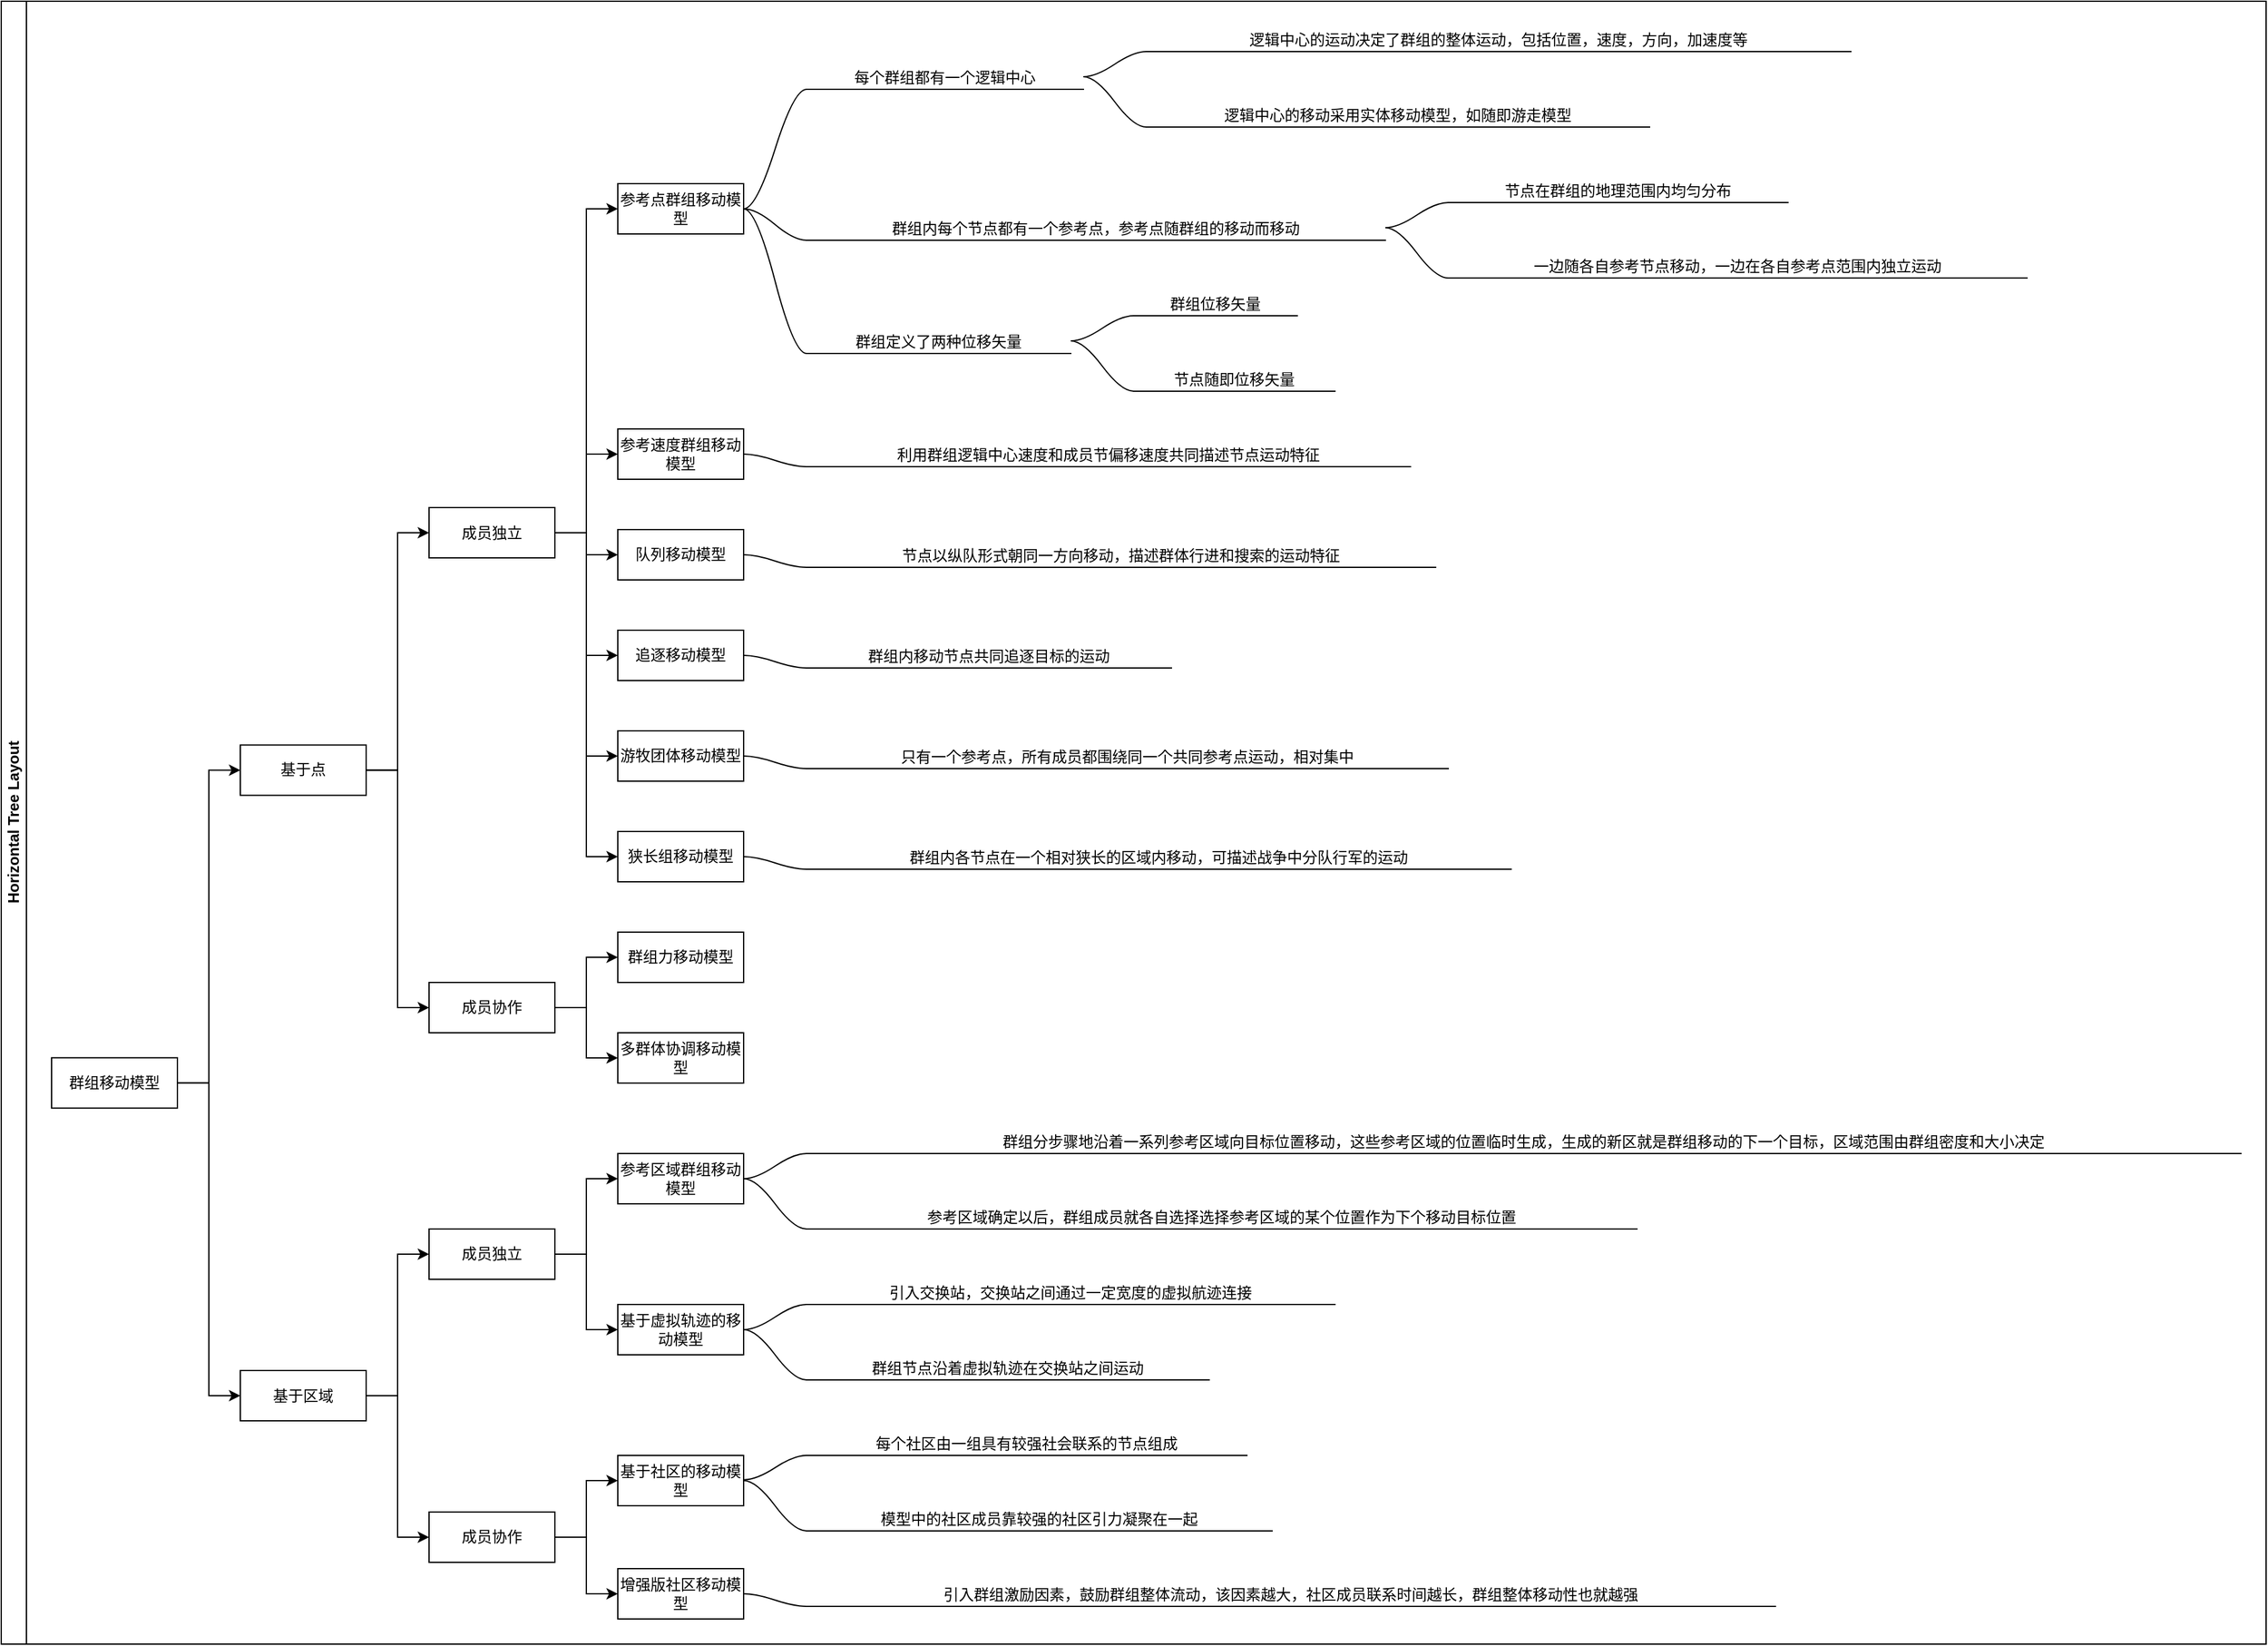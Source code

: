 <mxfile version="10.5.9" type="github"><diagram id="4S_3dYEzegdzELSm_VBz" name="Page-1"><mxGraphModel dx="484" dy="528" grid="1" gridSize="10" guides="1" tooltips="1" connect="1" arrows="1" fold="1" page="1" pageScale="1" pageWidth="827" pageHeight="1169" math="0" shadow="0"><root><mxCell id="0"/><mxCell id="1" parent="0"/><mxCell id="Ifs3y5jZqMPK1WKSRl1C-17" value="Horizontal Tree Layout" style="swimlane;html=1;startSize=20;horizontal=0;childLayout=treeLayout;horizontalTree=1;resizable=0;containerType=tree;" vertex="1" parent="1"><mxGeometry x="18" y="21" width="1800" height="1306" as="geometry"/></mxCell><mxCell id="Ifs3y5jZqMPK1WKSRl1C-18" value="群组移动模型" style="whiteSpace=wrap;html=1;" vertex="1" parent="Ifs3y5jZqMPK1WKSRl1C-17"><mxGeometry x="40" y="839.875" width="100" height="40" as="geometry"/></mxCell><mxCell id="Ifs3y5jZqMPK1WKSRl1C-19" value="基于点" style="whiteSpace=wrap;html=1;" vertex="1" parent="Ifs3y5jZqMPK1WKSRl1C-17"><mxGeometry x="190" y="591.25" width="100" height="40" as="geometry"/></mxCell><mxCell id="Ifs3y5jZqMPK1WKSRl1C-20" value="" style="edgeStyle=elbowEdgeStyle;elbow=horizontal;html=1;rounded=0;" edge="1" parent="Ifs3y5jZqMPK1WKSRl1C-17" source="Ifs3y5jZqMPK1WKSRl1C-18" target="Ifs3y5jZqMPK1WKSRl1C-19"><mxGeometry relative="1" as="geometry"/></mxCell><mxCell id="Ifs3y5jZqMPK1WKSRl1C-21" value="基于区域" style="whiteSpace=wrap;html=1;" vertex="1" parent="Ifs3y5jZqMPK1WKSRl1C-17"><mxGeometry x="190" y="1088.5" width="100" height="40" as="geometry"/></mxCell><mxCell id="Ifs3y5jZqMPK1WKSRl1C-22" value="" style="edgeStyle=elbowEdgeStyle;elbow=horizontal;html=1;rounded=0;" edge="1" parent="Ifs3y5jZqMPK1WKSRl1C-17" source="Ifs3y5jZqMPK1WKSRl1C-18" target="Ifs3y5jZqMPK1WKSRl1C-21"><mxGeometry relative="1" as="geometry"/></mxCell><mxCell id="Ifs3y5jZqMPK1WKSRl1C-34" value="" style="edgeStyle=elbowEdgeStyle;elbow=horizontal;html=1;rounded=0;" edge="1" target="Ifs3y5jZqMPK1WKSRl1C-35" source="Ifs3y5jZqMPK1WKSRl1C-21" parent="Ifs3y5jZqMPK1WKSRl1C-17"><mxGeometry relative="1" as="geometry"><mxPoint x="160" y="-4740.8" as="sourcePoint"/></mxGeometry></mxCell><mxCell id="Ifs3y5jZqMPK1WKSRl1C-35" value="成员独立" style="whiteSpace=wrap;html=1;" vertex="1" parent="Ifs3y5jZqMPK1WKSRl1C-17"><mxGeometry x="340" y="976" width="100" height="40" as="geometry"/></mxCell><mxCell id="Ifs3y5jZqMPK1WKSRl1C-36" value="" style="edgeStyle=elbowEdgeStyle;elbow=horizontal;html=1;rounded=0;" edge="1" target="Ifs3y5jZqMPK1WKSRl1C-37" source="Ifs3y5jZqMPK1WKSRl1C-21" parent="Ifs3y5jZqMPK1WKSRl1C-17"><mxGeometry relative="1" as="geometry"><mxPoint x="310" y="-4700.8" as="sourcePoint"/></mxGeometry></mxCell><mxCell id="Ifs3y5jZqMPK1WKSRl1C-37" value="成员协作" style="whiteSpace=wrap;html=1;" vertex="1" parent="Ifs3y5jZqMPK1WKSRl1C-17"><mxGeometry x="340" y="1201" width="100" height="40" as="geometry"/></mxCell><mxCell id="Ifs3y5jZqMPK1WKSRl1C-38" value="" style="edgeStyle=elbowEdgeStyle;elbow=horizontal;html=1;rounded=0;" edge="1" target="Ifs3y5jZqMPK1WKSRl1C-39" source="Ifs3y5jZqMPK1WKSRl1C-19" parent="Ifs3y5jZqMPK1WKSRl1C-17"><mxGeometry relative="1" as="geometry"><mxPoint x="160" y="-4740.8" as="sourcePoint"/></mxGeometry></mxCell><mxCell id="Ifs3y5jZqMPK1WKSRl1C-39" value="成员独立" style="whiteSpace=wrap;html=1;" vertex="1" parent="Ifs3y5jZqMPK1WKSRl1C-17"><mxGeometry x="340" y="402.5" width="100" height="40" as="geometry"/></mxCell><mxCell id="Ifs3y5jZqMPK1WKSRl1C-40" value="" style="edgeStyle=elbowEdgeStyle;elbow=horizontal;html=1;rounded=0;" edge="1" target="Ifs3y5jZqMPK1WKSRl1C-41" source="Ifs3y5jZqMPK1WKSRl1C-19" parent="Ifs3y5jZqMPK1WKSRl1C-17"><mxGeometry relative="1" as="geometry"><mxPoint x="310" y="-4800.8" as="sourcePoint"/></mxGeometry></mxCell><mxCell id="Ifs3y5jZqMPK1WKSRl1C-41" value="成员协作" style="whiteSpace=wrap;html=1;" vertex="1" parent="Ifs3y5jZqMPK1WKSRl1C-17"><mxGeometry x="340" y="780" width="100" height="40" as="geometry"/></mxCell><mxCell id="Ifs3y5jZqMPK1WKSRl1C-42" value="" style="edgeStyle=elbowEdgeStyle;elbow=horizontal;html=1;rounded=0;" edge="1" target="Ifs3y5jZqMPK1WKSRl1C-43" source="Ifs3y5jZqMPK1WKSRl1C-39" parent="Ifs3y5jZqMPK1WKSRl1C-17"><mxGeometry relative="1" as="geometry"><mxPoint x="310" y="-4700.8" as="sourcePoint"/></mxGeometry></mxCell><mxCell id="Ifs3y5jZqMPK1WKSRl1C-43" value="参考点群组移动模型" style="whiteSpace=wrap;html=1;" vertex="1" parent="Ifs3y5jZqMPK1WKSRl1C-17"><mxGeometry x="490" y="145" width="100" height="40" as="geometry"/></mxCell><mxCell id="Ifs3y5jZqMPK1WKSRl1C-44" value="" style="edgeStyle=elbowEdgeStyle;elbow=horizontal;html=1;rounded=0;" edge="1" target="Ifs3y5jZqMPK1WKSRl1C-45" source="Ifs3y5jZqMPK1WKSRl1C-39" parent="Ifs3y5jZqMPK1WKSRl1C-17"><mxGeometry relative="1" as="geometry"><mxPoint x="460" y="-4740.8" as="sourcePoint"/></mxGeometry></mxCell><mxCell id="Ifs3y5jZqMPK1WKSRl1C-45" value="参考速度群组移动模型" style="whiteSpace=wrap;html=1;" vertex="1" parent="Ifs3y5jZqMPK1WKSRl1C-17"><mxGeometry x="490" y="340" width="100" height="40" as="geometry"/></mxCell><mxCell id="Ifs3y5jZqMPK1WKSRl1C-46" value="" style="edgeStyle=elbowEdgeStyle;elbow=horizontal;html=1;rounded=0;" edge="1" target="Ifs3y5jZqMPK1WKSRl1C-47" source="Ifs3y5jZqMPK1WKSRl1C-39" parent="Ifs3y5jZqMPK1WKSRl1C-17"><mxGeometry relative="1" as="geometry"><mxPoint x="460" y="-4580.8" as="sourcePoint"/></mxGeometry></mxCell><mxCell id="Ifs3y5jZqMPK1WKSRl1C-47" value="队列移动模型" style="whiteSpace=wrap;html=1;" vertex="1" parent="Ifs3y5jZqMPK1WKSRl1C-17"><mxGeometry x="490" y="420" width="100" height="40" as="geometry"/></mxCell><mxCell id="Ifs3y5jZqMPK1WKSRl1C-48" value="" style="edgeStyle=elbowEdgeStyle;elbow=horizontal;html=1;rounded=0;" edge="1" target="Ifs3y5jZqMPK1WKSRl1C-49" source="Ifs3y5jZqMPK1WKSRl1C-39" parent="Ifs3y5jZqMPK1WKSRl1C-17"><mxGeometry relative="1" as="geometry"><mxPoint x="460" y="-4356.8" as="sourcePoint"/></mxGeometry></mxCell><mxCell id="Ifs3y5jZqMPK1WKSRl1C-49" value="追逐移动模型" style="whiteSpace=wrap;html=1;" vertex="1" parent="Ifs3y5jZqMPK1WKSRl1C-17"><mxGeometry x="490" y="500" width="100" height="40" as="geometry"/></mxCell><mxCell id="Ifs3y5jZqMPK1WKSRl1C-50" value="" style="edgeStyle=elbowEdgeStyle;elbow=horizontal;html=1;rounded=0;" edge="1" target="Ifs3y5jZqMPK1WKSRl1C-51" source="Ifs3y5jZqMPK1WKSRl1C-39" parent="Ifs3y5jZqMPK1WKSRl1C-17"><mxGeometry relative="1" as="geometry"><mxPoint x="460" y="-4068.8" as="sourcePoint"/></mxGeometry></mxCell><mxCell id="Ifs3y5jZqMPK1WKSRl1C-51" value="游牧团体移动模型" style="whiteSpace=wrap;html=1;" vertex="1" parent="Ifs3y5jZqMPK1WKSRl1C-17"><mxGeometry x="490" y="580" width="100" height="40" as="geometry"/></mxCell><mxCell id="Ifs3y5jZqMPK1WKSRl1C-52" value="" style="edgeStyle=elbowEdgeStyle;elbow=horizontal;html=1;rounded=0;" edge="1" target="Ifs3y5jZqMPK1WKSRl1C-53" source="Ifs3y5jZqMPK1WKSRl1C-39" parent="Ifs3y5jZqMPK1WKSRl1C-17"><mxGeometry relative="1" as="geometry"><mxPoint x="460" y="-3716.8" as="sourcePoint"/></mxGeometry></mxCell><mxCell id="Ifs3y5jZqMPK1WKSRl1C-53" value="狭长组移动模型" style="whiteSpace=wrap;html=1;" vertex="1" parent="Ifs3y5jZqMPK1WKSRl1C-17"><mxGeometry x="490" y="660" width="100" height="40" as="geometry"/></mxCell><mxCell id="Ifs3y5jZqMPK1WKSRl1C-56" value="群组内各节点在一个相对狭长的区域内移动，可描述战争中分队行军的运动" style="whiteSpace=wrap;html=1;shape=partialRectangle;top=0;left=0;bottom=1;right=0;points=[[0,1],[1,1]];strokeColor=#000000;fillColor=none;align=center;verticalAlign=bottom;routingCenterY=0.5;snapToPoint=1;container=1;recursiveResize=0;autosize=1;treeFolding=1;" vertex="1" parent="Ifs3y5jZqMPK1WKSRl1C-17"><mxGeometry x="640" y="670" width="560" height="20" as="geometry"/></mxCell><mxCell id="Ifs3y5jZqMPK1WKSRl1C-57" value="" style="edgeStyle=entityRelationEdgeStyle;startArrow=none;endArrow=none;segment=10;curved=1;exitX=1;exitY=0.5;exitDx=0;exitDy=0;" edge="1" target="Ifs3y5jZqMPK1WKSRl1C-56" parent="Ifs3y5jZqMPK1WKSRl1C-17" source="Ifs3y5jZqMPK1WKSRl1C-53"><mxGeometry relative="1" as="geometry"><mxPoint x="600" y="-3100.8" as="sourcePoint"/></mxGeometry></mxCell><mxCell id="Ifs3y5jZqMPK1WKSRl1C-58" value="只有一个参考点，所有成员都围绕同一个共同参考点运动，相对集中" style="whiteSpace=wrap;html=1;shape=partialRectangle;top=0;left=0;bottom=1;right=0;points=[[0,1],[1,1]];strokeColor=#000000;fillColor=none;align=center;verticalAlign=bottom;routingCenterY=0.5;snapToPoint=1;container=1;recursiveResize=0;autosize=1;treeFolding=1;" vertex="1" parent="Ifs3y5jZqMPK1WKSRl1C-17"><mxGeometry x="640" y="590" width="510" height="20" as="geometry"/></mxCell><mxCell id="Ifs3y5jZqMPK1WKSRl1C-59" value="" style="edgeStyle=entityRelationEdgeStyle;startArrow=none;endArrow=none;segment=10;curved=1;exitX=1;exitY=0.5;exitDx=0;exitDy=0;" edge="1" target="Ifs3y5jZqMPK1WKSRl1C-58" parent="Ifs3y5jZqMPK1WKSRl1C-17" source="Ifs3y5jZqMPK1WKSRl1C-51"><mxGeometry relative="1" as="geometry"><mxPoint x="620" y="-3160.8" as="sourcePoint"/></mxGeometry></mxCell><mxCell id="Ifs3y5jZqMPK1WKSRl1C-60" value="群组内移动节点共同追逐目标的运动" style="whiteSpace=wrap;html=1;shape=partialRectangle;top=0;left=0;bottom=1;right=0;points=[[0,1],[1,1]];strokeColor=#000000;fillColor=none;align=center;verticalAlign=bottom;routingCenterY=0.5;snapToPoint=1;container=1;recursiveResize=0;autosize=1;treeFolding=1;" vertex="1" parent="Ifs3y5jZqMPK1WKSRl1C-17"><mxGeometry x="640" y="510" width="290" height="20" as="geometry"/></mxCell><mxCell id="Ifs3y5jZqMPK1WKSRl1C-61" value="" style="edgeStyle=entityRelationEdgeStyle;startArrow=none;endArrow=none;segment=10;curved=1;exitX=1;exitY=0.5;exitDx=0;exitDy=0;" edge="1" target="Ifs3y5jZqMPK1WKSRl1C-60" parent="Ifs3y5jZqMPK1WKSRl1C-17" source="Ifs3y5jZqMPK1WKSRl1C-49"><mxGeometry relative="1" as="geometry"><mxPoint x="600" y="-3240.8" as="sourcePoint"/></mxGeometry></mxCell><mxCell id="Ifs3y5jZqMPK1WKSRl1C-62" value="节点以纵队形式朝同一方向移动，描述群体行进和搜索的运动特征" style="whiteSpace=wrap;html=1;shape=partialRectangle;top=0;left=0;bottom=1;right=0;points=[[0,1],[1,1]];strokeColor=#000000;fillColor=none;align=center;verticalAlign=bottom;routingCenterY=0.5;snapToPoint=1;container=1;recursiveResize=0;autosize=1;treeFolding=1;" vertex="1" parent="Ifs3y5jZqMPK1WKSRl1C-17"><mxGeometry x="640" y="430" width="500" height="20" as="geometry"/></mxCell><mxCell id="Ifs3y5jZqMPK1WKSRl1C-63" value="" style="edgeStyle=entityRelationEdgeStyle;startArrow=none;endArrow=none;segment=10;curved=1;exitX=1;exitY=0.5;exitDx=0;exitDy=0;" edge="1" target="Ifs3y5jZqMPK1WKSRl1C-62" parent="Ifs3y5jZqMPK1WKSRl1C-17" source="Ifs3y5jZqMPK1WKSRl1C-47"><mxGeometry relative="1" as="geometry"><mxPoint x="620" y="-3330.8" as="sourcePoint"/></mxGeometry></mxCell><mxCell id="Ifs3y5jZqMPK1WKSRl1C-64" value="利用群组逻辑中心速度和成员节偏移速度共同描述节点运动特征" style="whiteSpace=wrap;html=1;shape=partialRectangle;top=0;left=0;bottom=1;right=0;points=[[0,1],[1,1]];strokeColor=#000000;fillColor=none;align=center;verticalAlign=bottom;routingCenterY=0.5;snapToPoint=1;container=1;recursiveResize=0;autosize=1;treeFolding=1;" vertex="1" parent="Ifs3y5jZqMPK1WKSRl1C-17"><mxGeometry x="640" y="350" width="480" height="20" as="geometry"/></mxCell><mxCell id="Ifs3y5jZqMPK1WKSRl1C-65" value="" style="edgeStyle=entityRelationEdgeStyle;startArrow=none;endArrow=none;segment=10;curved=1;exitX=1;exitY=0.5;exitDx=0;exitDy=0;" edge="1" target="Ifs3y5jZqMPK1WKSRl1C-64" parent="Ifs3y5jZqMPK1WKSRl1C-17" source="Ifs3y5jZqMPK1WKSRl1C-45"><mxGeometry relative="1" as="geometry"><mxPoint x="555" y="-3440.467" as="sourcePoint"/></mxGeometry></mxCell><mxCell id="Ifs3y5jZqMPK1WKSRl1C-66" value="每个群组都有一个逻辑中心" style="whiteSpace=wrap;html=1;shape=partialRectangle;top=0;left=0;bottom=1;right=0;points=[[0,1],[1,1]];strokeColor=#000000;fillColor=none;align=center;verticalAlign=bottom;routingCenterY=0.5;snapToPoint=1;container=1;recursiveResize=0;autosize=1;treeFolding=1;" vertex="1" parent="Ifs3y5jZqMPK1WKSRl1C-17"><mxGeometry x="640" y="50" width="220" height="20" as="geometry"/></mxCell><mxCell id="Ifs3y5jZqMPK1WKSRl1C-67" value="" style="edgeStyle=entityRelationEdgeStyle;startArrow=none;endArrow=none;segment=10;curved=1;exitX=1;exitY=0.5;exitDx=0;exitDy=0;" edge="1" target="Ifs3y5jZqMPK1WKSRl1C-66" parent="Ifs3y5jZqMPK1WKSRl1C-17" source="Ifs3y5jZqMPK1WKSRl1C-43"><mxGeometry relative="1" as="geometry"><mxPoint x="620" y="-3480.8" as="sourcePoint"/></mxGeometry></mxCell><mxCell id="Ifs3y5jZqMPK1WKSRl1C-68" value="" style="edgeStyle=entityRelationEdgeStyle;startArrow=none;endArrow=none;segment=10;curved=1;exitX=1;exitY=0.5;exitDx=0;exitDy=0;" edge="1" target="Ifs3y5jZqMPK1WKSRl1C-69" source="Ifs3y5jZqMPK1WKSRl1C-43" parent="Ifs3y5jZqMPK1WKSRl1C-17"><mxGeometry relative="1" as="geometry"><mxPoint x="610" y="-3500.467" as="sourcePoint"/></mxGeometry></mxCell><mxCell id="Ifs3y5jZqMPK1WKSRl1C-69" value="群组内每个节点都有一个参考点，参考点随群组的移动而移动" style="whiteSpace=wrap;html=1;shape=partialRectangle;top=0;left=0;bottom=1;right=0;points=[[0,1],[1,1]];strokeColor=#000000;fillColor=none;align=center;verticalAlign=bottom;routingCenterY=0.5;snapToPoint=1;container=1;recursiveResize=0;autosize=1;treeFolding=1;" vertex="1" parent="Ifs3y5jZqMPK1WKSRl1C-17"><mxGeometry x="640" y="170" width="460" height="20" as="geometry"/></mxCell><mxCell id="Ifs3y5jZqMPK1WKSRl1C-70" value="" style="edgeStyle=entityRelationEdgeStyle;startArrow=none;endArrow=none;segment=10;curved=1;exitX=1;exitY=0.5;exitDx=0;exitDy=0;" edge="1" target="Ifs3y5jZqMPK1WKSRl1C-71" source="Ifs3y5jZqMPK1WKSRl1C-43" parent="Ifs3y5jZqMPK1WKSRl1C-17"><mxGeometry relative="1" as="geometry"><mxPoint x="610" y="-3040.467" as="sourcePoint"/></mxGeometry></mxCell><mxCell id="Ifs3y5jZqMPK1WKSRl1C-71" value="群组定义了两种位移矢量" style="whiteSpace=wrap;html=1;shape=partialRectangle;top=0;left=0;bottom=1;right=0;points=[[0,1],[1,1]];strokeColor=#000000;fillColor=none;align=center;verticalAlign=bottom;routingCenterY=0.5;snapToPoint=1;container=1;recursiveResize=0;autosize=1;treeFolding=1;" vertex="1" parent="Ifs3y5jZqMPK1WKSRl1C-17"><mxGeometry x="640" y="260" width="210" height="20" as="geometry"/></mxCell><mxCell id="Ifs3y5jZqMPK1WKSRl1C-72" value="" style="edgeStyle=entityRelationEdgeStyle;startArrow=none;endArrow=none;segment=10;curved=1;exitX=1;exitY=0.5;exitDx=0;exitDy=0;" edge="1" target="Ifs3y5jZqMPK1WKSRl1C-73" source="Ifs3y5jZqMPK1WKSRl1C-71" parent="Ifs3y5jZqMPK1WKSRl1C-17"><mxGeometry relative="1" as="geometry"><mxPoint x="610" y="-3059.633" as="sourcePoint"/></mxGeometry></mxCell><mxCell id="Ifs3y5jZqMPK1WKSRl1C-73" value="群组位移矢量" style="whiteSpace=wrap;html=1;shape=partialRectangle;top=0;left=0;bottom=1;right=0;points=[[0,1],[1,1]];strokeColor=#000000;fillColor=none;align=center;verticalAlign=bottom;routingCenterY=0.5;snapToPoint=1;container=1;recursiveResize=0;autosize=1;treeFolding=1;" vertex="1" parent="Ifs3y5jZqMPK1WKSRl1C-17"><mxGeometry x="900" y="230" width="130" height="20" as="geometry"/></mxCell><mxCell id="Ifs3y5jZqMPK1WKSRl1C-74" value="" style="edgeStyle=entityRelationEdgeStyle;startArrow=none;endArrow=none;segment=10;curved=1;exitX=1;exitY=0.5;exitDx=0;exitDy=0;" edge="1" target="Ifs3y5jZqMPK1WKSRl1C-75" source="Ifs3y5jZqMPK1WKSRl1C-71" parent="Ifs3y5jZqMPK1WKSRl1C-17"><mxGeometry relative="1" as="geometry"><mxPoint x="870" y="-2999.633" as="sourcePoint"/></mxGeometry></mxCell><mxCell id="Ifs3y5jZqMPK1WKSRl1C-75" value="节点随即位移矢量" style="whiteSpace=wrap;html=1;shape=partialRectangle;top=0;left=0;bottom=1;right=0;points=[[0,1],[1,1]];strokeColor=#000000;fillColor=none;align=center;verticalAlign=bottom;routingCenterY=0.5;snapToPoint=1;container=1;recursiveResize=0;autosize=1;treeFolding=1;" vertex="1" parent="Ifs3y5jZqMPK1WKSRl1C-17"><mxGeometry x="900" y="290" width="160" height="20" as="geometry"/></mxCell><mxCell id="Ifs3y5jZqMPK1WKSRl1C-76" value="" style="edgeStyle=entityRelationEdgeStyle;startArrow=none;endArrow=none;segment=10;curved=1;exitX=1;exitY=0.5;exitDx=0;exitDy=0;" edge="1" target="Ifs3y5jZqMPK1WKSRl1C-77" source="Ifs3y5jZqMPK1WKSRl1C-69" parent="Ifs3y5jZqMPK1WKSRl1C-17"><mxGeometry relative="1" as="geometry"><mxPoint x="610" y="-3069.633" as="sourcePoint"/></mxGeometry></mxCell><mxCell id="Ifs3y5jZqMPK1WKSRl1C-77" value="节点在群组的地理范围内均匀分布" style="whiteSpace=wrap;html=1;shape=partialRectangle;top=0;left=0;bottom=1;right=0;points=[[0,1],[1,1]];strokeColor=#000000;fillColor=none;align=center;verticalAlign=bottom;routingCenterY=0.5;snapToPoint=1;container=1;recursiveResize=0;autosize=1;treeFolding=1;" vertex="1" parent="Ifs3y5jZqMPK1WKSRl1C-17"><mxGeometry x="1150" y="140" width="270" height="20" as="geometry"/></mxCell><mxCell id="Ifs3y5jZqMPK1WKSRl1C-78" value="" style="edgeStyle=entityRelationEdgeStyle;startArrow=none;endArrow=none;segment=10;curved=1;exitX=1;exitY=0.5;exitDx=0;exitDy=0;" edge="1" target="Ifs3y5jZqMPK1WKSRl1C-79" source="Ifs3y5jZqMPK1WKSRl1C-69" parent="Ifs3y5jZqMPK1WKSRl1C-17"><mxGeometry relative="1" as="geometry"><mxPoint x="1120" y="-3084.633" as="sourcePoint"/></mxGeometry></mxCell><mxCell id="Ifs3y5jZqMPK1WKSRl1C-79" value="一边随各自参考节点移动，一边在各自参考点范围内独立运动" style="whiteSpace=wrap;html=1;shape=partialRectangle;top=0;left=0;bottom=1;right=0;points=[[0,1],[1,1]];strokeColor=#000000;fillColor=none;align=center;verticalAlign=bottom;routingCenterY=0.5;snapToPoint=1;container=1;recursiveResize=0;autosize=1;treeFolding=1;" vertex="1" parent="Ifs3y5jZqMPK1WKSRl1C-17"><mxGeometry x="1150" y="200" width="460" height="20" as="geometry"/></mxCell><mxCell id="Ifs3y5jZqMPK1WKSRl1C-80" value="" style="edgeStyle=entityRelationEdgeStyle;startArrow=none;endArrow=none;segment=10;curved=1;exitX=1;exitY=0.5;exitDx=0;exitDy=0;" edge="1" target="Ifs3y5jZqMPK1WKSRl1C-81" source="Ifs3y5jZqMPK1WKSRl1C-66" parent="Ifs3y5jZqMPK1WKSRl1C-17"><mxGeometry relative="1" as="geometry"><mxPoint x="610.471" y="-3069.718" as="sourcePoint"/></mxGeometry></mxCell><mxCell id="Ifs3y5jZqMPK1WKSRl1C-81" value="逻辑中心的运动决定了群组的整体运动，包括位置，速度，方向，加速度等" style="whiteSpace=wrap;html=1;shape=partialRectangle;top=0;left=0;bottom=1;right=0;points=[[0,1],[1,1]];strokeColor=#000000;fillColor=none;align=center;verticalAlign=bottom;routingCenterY=0.5;snapToPoint=1;container=1;recursiveResize=0;autosize=1;treeFolding=1;" vertex="1" parent="Ifs3y5jZqMPK1WKSRl1C-17"><mxGeometry x="910" y="20" width="560" height="20" as="geometry"/></mxCell><mxCell id="Ifs3y5jZqMPK1WKSRl1C-82" value="" style="edgeStyle=entityRelationEdgeStyle;startArrow=none;endArrow=none;segment=10;curved=1;exitX=1;exitY=0.5;exitDx=0;exitDy=0;" edge="1" target="Ifs3y5jZqMPK1WKSRl1C-83" source="Ifs3y5jZqMPK1WKSRl1C-66" parent="Ifs3y5jZqMPK1WKSRl1C-17"><mxGeometry relative="1" as="geometry"><mxPoint x="879.882" y="-2598.412" as="sourcePoint"/></mxGeometry></mxCell><mxCell id="Ifs3y5jZqMPK1WKSRl1C-83" value="逻辑中心的移动采用实体移动模型，如随即游走模型" style="whiteSpace=wrap;html=1;shape=partialRectangle;top=0;left=0;bottom=1;right=0;points=[[0,1],[1,1]];strokeColor=#000000;fillColor=none;align=center;verticalAlign=bottom;routingCenterY=0.5;snapToPoint=1;container=1;recursiveResize=0;autosize=1;treeFolding=1;" vertex="1" parent="Ifs3y5jZqMPK1WKSRl1C-17"><mxGeometry x="910" y="80" width="400" height="20" as="geometry"/></mxCell><mxCell id="Ifs3y5jZqMPK1WKSRl1C-84" value="" style="edgeStyle=elbowEdgeStyle;elbow=horizontal;html=1;rounded=0;" edge="1" target="Ifs3y5jZqMPK1WKSRl1C-85" source="Ifs3y5jZqMPK1WKSRl1C-41" parent="Ifs3y5jZqMPK1WKSRl1C-17"><mxGeometry relative="1" as="geometry"><mxPoint x="310" y="-1462.5" as="sourcePoint"/></mxGeometry></mxCell><mxCell id="Ifs3y5jZqMPK1WKSRl1C-85" value="群组力移动模型" style="whiteSpace=wrap;html=1;" vertex="1" parent="Ifs3y5jZqMPK1WKSRl1C-17"><mxGeometry x="490" y="740" width="100" height="40" as="geometry"/></mxCell><mxCell id="Ifs3y5jZqMPK1WKSRl1C-86" value="" style="edgeStyle=elbowEdgeStyle;elbow=horizontal;html=1;rounded=0;" edge="1" target="Ifs3y5jZqMPK1WKSRl1C-87" source="Ifs3y5jZqMPK1WKSRl1C-41" parent="Ifs3y5jZqMPK1WKSRl1C-17"><mxGeometry relative="1" as="geometry"><mxPoint x="460" y="-611" as="sourcePoint"/></mxGeometry></mxCell><mxCell id="Ifs3y5jZqMPK1WKSRl1C-87" value="多群体协调移动模型" style="whiteSpace=wrap;html=1;" vertex="1" parent="Ifs3y5jZqMPK1WKSRl1C-17"><mxGeometry x="490" y="820" width="100" height="40" as="geometry"/></mxCell><mxCell id="Ifs3y5jZqMPK1WKSRl1C-90" value="" style="edgeStyle=elbowEdgeStyle;elbow=horizontal;html=1;rounded=0;" edge="1" target="Ifs3y5jZqMPK1WKSRl1C-91" source="Ifs3y5jZqMPK1WKSRl1C-35" parent="Ifs3y5jZqMPK1WKSRl1C-17"><mxGeometry relative="1" as="geometry"><mxPoint x="308.0" y="277.625" as="sourcePoint"/></mxGeometry></mxCell><mxCell id="Ifs3y5jZqMPK1WKSRl1C-91" value="参考区域群组移动模型" style="whiteSpace=wrap;html=1;" vertex="1" parent="Ifs3y5jZqMPK1WKSRl1C-17"><mxGeometry x="490" y="916" width="100" height="40" as="geometry"/></mxCell><mxCell id="Ifs3y5jZqMPK1WKSRl1C-92" value="" style="edgeStyle=elbowEdgeStyle;elbow=horizontal;html=1;rounded=0;" edge="1" target="Ifs3y5jZqMPK1WKSRl1C-93" source="Ifs3y5jZqMPK1WKSRl1C-35" parent="Ifs3y5jZqMPK1WKSRl1C-17"><mxGeometry relative="1" as="geometry"><mxPoint x="458.0" y="241.625" as="sourcePoint"/></mxGeometry></mxCell><mxCell id="Ifs3y5jZqMPK1WKSRl1C-93" value="基于虚拟轨迹的移动模型" style="whiteSpace=wrap;html=1;" vertex="1" parent="Ifs3y5jZqMPK1WKSRl1C-17"><mxGeometry x="490" y="1036" width="100" height="40" as="geometry"/></mxCell><mxCell id="Ifs3y5jZqMPK1WKSRl1C-94" value="" style="edgeStyle=elbowEdgeStyle;elbow=horizontal;html=1;rounded=0;" edge="1" target="Ifs3y5jZqMPK1WKSRl1C-95" source="Ifs3y5jZqMPK1WKSRl1C-37" parent="Ifs3y5jZqMPK1WKSRl1C-17"><mxGeometry relative="1" as="geometry"><mxPoint x="308.0" y="1083.25" as="sourcePoint"/></mxGeometry></mxCell><mxCell id="Ifs3y5jZqMPK1WKSRl1C-95" value="基于社区的移动模型" style="whiteSpace=wrap;html=1;" vertex="1" parent="Ifs3y5jZqMPK1WKSRl1C-17"><mxGeometry x="490" y="1156" width="100" height="40" as="geometry"/></mxCell><mxCell id="Ifs3y5jZqMPK1WKSRl1C-96" value="" style="edgeStyle=elbowEdgeStyle;elbow=horizontal;html=1;rounded=0;" edge="1" target="Ifs3y5jZqMPK1WKSRl1C-97" source="Ifs3y5jZqMPK1WKSRl1C-37" parent="Ifs3y5jZqMPK1WKSRl1C-17"><mxGeometry relative="1" as="geometry"><mxPoint x="458.0" y="1145.25" as="sourcePoint"/></mxGeometry></mxCell><mxCell id="Ifs3y5jZqMPK1WKSRl1C-97" value="增强版社区移动模型" style="whiteSpace=wrap;html=1;" vertex="1" parent="Ifs3y5jZqMPK1WKSRl1C-17"><mxGeometry x="490" y="1246" width="100" height="40" as="geometry"/></mxCell><mxCell id="Ifs3y5jZqMPK1WKSRl1C-100" value="引入群组激励因素，鼓励群组整体流动，该因素越大，社区成员联系时间越长，群组整体移动性也就越强" style="whiteSpace=wrap;html=1;shape=partialRectangle;top=0;left=0;bottom=1;right=0;points=[[0,1],[1,1]];strokeColor=#000000;fillColor=none;align=center;verticalAlign=bottom;routingCenterY=0.5;snapToPoint=1;container=1;recursiveResize=0;autosize=1;treeFolding=1;" vertex="1" parent="Ifs3y5jZqMPK1WKSRl1C-17"><mxGeometry x="640" y="1256" width="770" height="20" as="geometry"/></mxCell><mxCell id="Ifs3y5jZqMPK1WKSRl1C-101" value="" style="edgeStyle=entityRelationEdgeStyle;startArrow=none;endArrow=none;segment=10;curved=1;" edge="1" target="Ifs3y5jZqMPK1WKSRl1C-100" parent="Ifs3y5jZqMPK1WKSRl1C-17" source="Ifs3y5jZqMPK1WKSRl1C-97"><mxGeometry relative="1" as="geometry"><mxPoint x="592" y="1193.25" as="sourcePoint"/></mxGeometry></mxCell><mxCell id="Ifs3y5jZqMPK1WKSRl1C-102" value="每个社区由一组具有较强社会联系的节点组成" style="whiteSpace=wrap;html=1;shape=partialRectangle;top=0;left=0;bottom=1;right=0;points=[[0,1],[1,1]];strokeColor=#000000;fillColor=none;align=center;verticalAlign=bottom;routingCenterY=0.5;snapToPoint=1;container=1;recursiveResize=0;autosize=1;treeFolding=1;" vertex="1" parent="Ifs3y5jZqMPK1WKSRl1C-17"><mxGeometry x="640" y="1136" width="350" height="20" as="geometry"/></mxCell><mxCell id="Ifs3y5jZqMPK1WKSRl1C-103" value="" style="edgeStyle=entityRelationEdgeStyle;startArrow=none;endArrow=none;segment=10;curved=1;exitX=1.002;exitY=0.483;exitDx=0;exitDy=0;exitPerimeter=0;" edge="1" target="Ifs3y5jZqMPK1WKSRl1C-102" parent="Ifs3y5jZqMPK1WKSRl1C-17" source="Ifs3y5jZqMPK1WKSRl1C-95"><mxGeometry relative="1" as="geometry"><mxPoint x="592" y="1113.25" as="sourcePoint"/></mxGeometry></mxCell><mxCell id="Ifs3y5jZqMPK1WKSRl1C-104" value="" style="edgeStyle=entityRelationEdgeStyle;startArrow=none;endArrow=none;segment=10;curved=1;exitX=1;exitY=0.5;exitDx=0;exitDy=0;" edge="1" target="Ifs3y5jZqMPK1WKSRl1C-105" parent="Ifs3y5jZqMPK1WKSRl1C-17" source="Ifs3y5jZqMPK1WKSRl1C-95"><mxGeometry relative="1" as="geometry"><mxPoint x="610" y="1134.25" as="sourcePoint"/></mxGeometry></mxCell><mxCell id="Ifs3y5jZqMPK1WKSRl1C-105" value="模型中的社区成员靠较强的社区引力凝聚在一起" style="whiteSpace=wrap;html=1;shape=partialRectangle;top=0;left=0;bottom=1;right=0;points=[[0,1],[1,1]];strokeColor=#000000;fillColor=none;align=center;verticalAlign=bottom;routingCenterY=0.5;snapToPoint=1;container=1;recursiveResize=0;autosize=1;treeFolding=1;" vertex="1" parent="Ifs3y5jZqMPK1WKSRl1C-17"><mxGeometry x="640" y="1196" width="370" height="20" as="geometry"/></mxCell><mxCell id="Ifs3y5jZqMPK1WKSRl1C-106" value="引入交换站，交换站之间通过一定宽度的虚拟航迹连接" style="whiteSpace=wrap;html=1;shape=partialRectangle;top=0;left=0;bottom=1;right=0;points=[[0,1],[1,1]];strokeColor=#000000;fillColor=none;align=center;verticalAlign=bottom;routingCenterY=0.5;snapToPoint=1;container=1;recursiveResize=0;autosize=1;treeFolding=1;" vertex="1" parent="Ifs3y5jZqMPK1WKSRl1C-17"><mxGeometry x="640" y="1016" width="420" height="20" as="geometry"/></mxCell><mxCell id="Ifs3y5jZqMPK1WKSRl1C-107" value="" style="edgeStyle=entityRelationEdgeStyle;startArrow=none;endArrow=none;segment=10;curved=1;" edge="1" target="Ifs3y5jZqMPK1WKSRl1C-106" parent="Ifs3y5jZqMPK1WKSRl1C-17" source="Ifs3y5jZqMPK1WKSRl1C-93"><mxGeometry relative="1" as="geometry"><mxPoint x="612" y="1058.25" as="sourcePoint"/></mxGeometry></mxCell><mxCell id="Ifs3y5jZqMPK1WKSRl1C-108" value="" style="edgeStyle=entityRelationEdgeStyle;startArrow=none;endArrow=none;segment=10;curved=1;" edge="1" target="Ifs3y5jZqMPK1WKSRl1C-109" source="Ifs3y5jZqMPK1WKSRl1C-93" parent="Ifs3y5jZqMPK1WKSRl1C-17"><mxGeometry relative="1" as="geometry"><mxPoint x="608" y="1051.5" as="sourcePoint"/></mxGeometry></mxCell><mxCell id="Ifs3y5jZqMPK1WKSRl1C-109" value="群组节点沿着虚拟轨迹在交换站之间运动" style="whiteSpace=wrap;html=1;shape=partialRectangle;top=0;left=0;bottom=1;right=0;points=[[0,1],[1,1]];strokeColor=#000000;fillColor=none;align=center;verticalAlign=bottom;routingCenterY=0.5;snapToPoint=1;container=1;recursiveResize=0;autosize=1;treeFolding=1;" vertex="1" parent="Ifs3y5jZqMPK1WKSRl1C-17"><mxGeometry x="640" y="1076" width="320" height="20" as="geometry"/></mxCell><mxCell id="Ifs3y5jZqMPK1WKSRl1C-112" value="群组分步骤地沿着一系列参考区域向目标位置移动，这些参考区域的位置临时生成，生成的新区就是群组移动的下一个目标，区域范围由群组密度和大小决定" style="whiteSpace=wrap;html=1;shape=partialRectangle;top=0;left=0;bottom=1;right=0;points=[[0,1],[1,1]];strokeColor=#000000;fillColor=none;align=center;verticalAlign=bottom;routingCenterY=0.5;snapToPoint=1;container=1;recursiveResize=0;autosize=1;treeFolding=1;" vertex="1" parent="Ifs3y5jZqMPK1WKSRl1C-17"><mxGeometry x="640" y="896" width="1140" height="20" as="geometry"/></mxCell><mxCell id="Ifs3y5jZqMPK1WKSRl1C-113" value="" style="edgeStyle=entityRelationEdgeStyle;startArrow=none;endArrow=none;segment=10;curved=1;" edge="1" target="Ifs3y5jZqMPK1WKSRl1C-112" parent="Ifs3y5jZqMPK1WKSRl1C-17" source="Ifs3y5jZqMPK1WKSRl1C-91"><mxGeometry relative="1" as="geometry"><mxPoint x="600" y="957" as="sourcePoint"/></mxGeometry></mxCell><mxCell id="Ifs3y5jZqMPK1WKSRl1C-114" value="" style="edgeStyle=entityRelationEdgeStyle;startArrow=none;endArrow=none;segment=10;curved=1;" edge="1" target="Ifs3y5jZqMPK1WKSRl1C-115" source="Ifs3y5jZqMPK1WKSRl1C-91" parent="Ifs3y5jZqMPK1WKSRl1C-17"><mxGeometry relative="1" as="geometry"><mxPoint x="608" y="960.25" as="sourcePoint"/></mxGeometry></mxCell><mxCell id="Ifs3y5jZqMPK1WKSRl1C-115" value="参考区域确定以后，群组成员就各自选择选择参考区域的某个位置作为下个移动目标位置" style="whiteSpace=wrap;html=1;shape=partialRectangle;top=0;left=0;bottom=1;right=0;points=[[0,1],[1,1]];strokeColor=#000000;fillColor=none;align=center;verticalAlign=bottom;routingCenterY=0.5;snapToPoint=1;container=1;recursiveResize=0;autosize=1;treeFolding=1;" vertex="1" parent="Ifs3y5jZqMPK1WKSRl1C-17"><mxGeometry x="640" y="956" width="660" height="20" as="geometry"/></mxCell></root></mxGraphModel></diagram></mxfile>